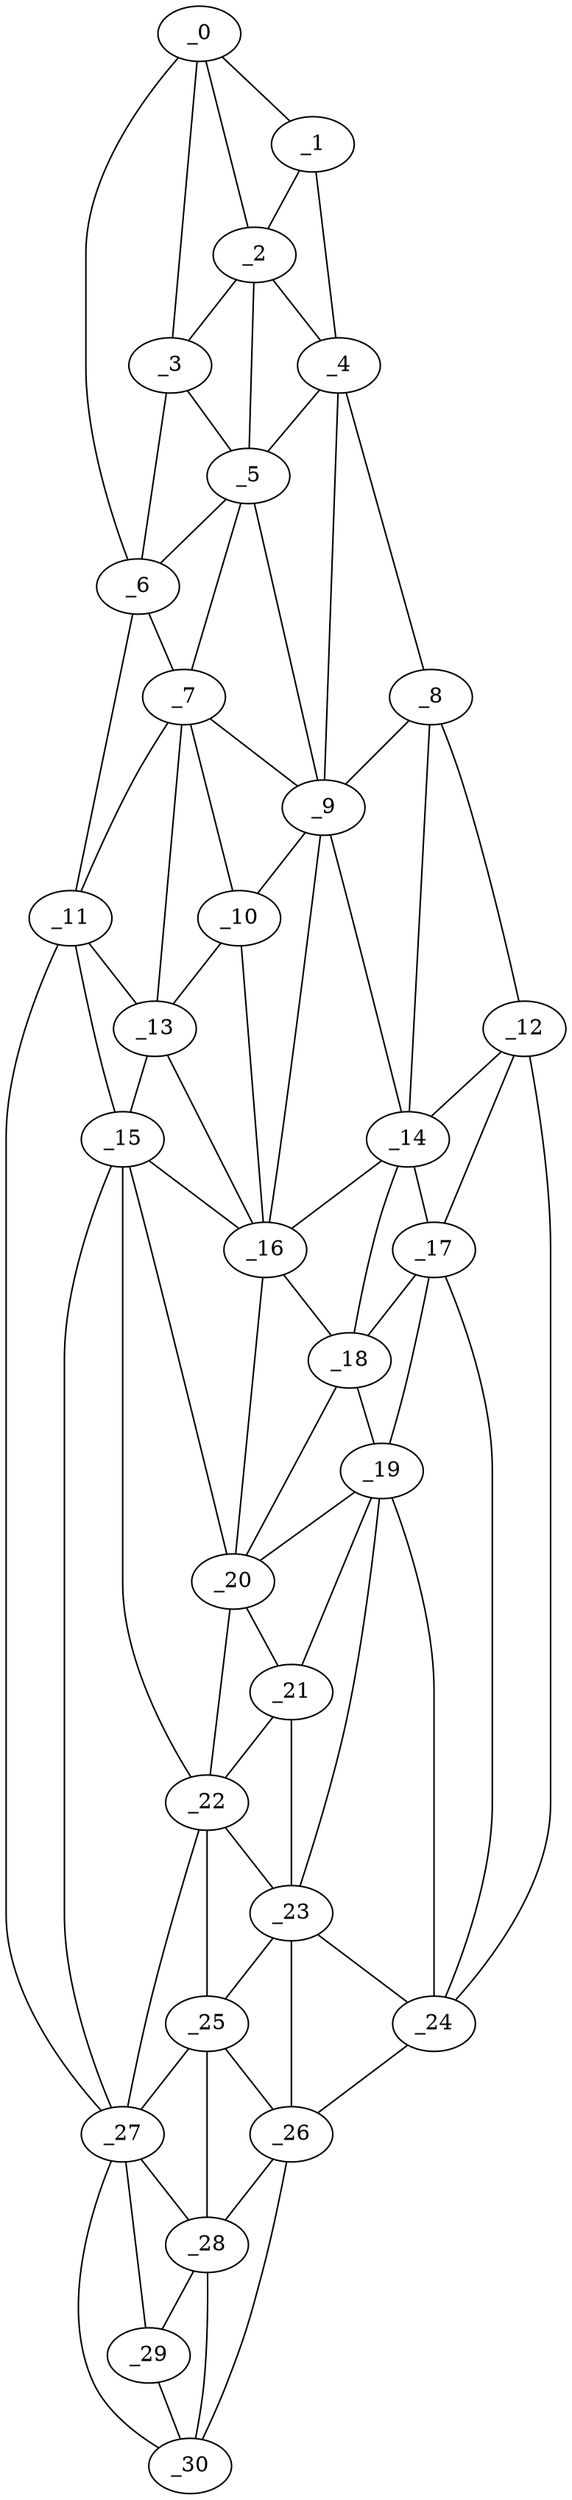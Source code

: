 graph "obj76__135.gxl" {
	_0	 [x=7,
		y=75];
	_1	 [x=9,
		y=68];
	_0 -- _1	 [valence=1];
	_2	 [x=23,
		y=63];
	_0 -- _2	 [valence=1];
	_3	 [x=37,
		y=82];
	_0 -- _3	 [valence=2];
	_6	 [x=49,
		y=86];
	_0 -- _6	 [valence=1];
	_1 -- _2	 [valence=2];
	_4	 [x=39,
		y=50];
	_1 -- _4	 [valence=1];
	_2 -- _3	 [valence=1];
	_2 -- _4	 [valence=1];
	_5	 [x=46,
		y=71];
	_2 -- _5	 [valence=2];
	_3 -- _5	 [valence=2];
	_3 -- _6	 [valence=1];
	_4 -- _5	 [valence=2];
	_8	 [x=54,
		y=43];
	_4 -- _8	 [valence=1];
	_9	 [x=58,
		y=59];
	_4 -- _9	 [valence=2];
	_5 -- _6	 [valence=2];
	_7	 [x=53,
		y=69];
	_5 -- _7	 [valence=1];
	_5 -- _9	 [valence=1];
	_6 -- _7	 [valence=2];
	_11	 [x=63,
		y=82];
	_6 -- _11	 [valence=1];
	_7 -- _9	 [valence=1];
	_10	 [x=58,
		y=67];
	_7 -- _10	 [valence=2];
	_7 -- _11	 [valence=2];
	_13	 [x=66,
		y=75];
	_7 -- _13	 [valence=2];
	_8 -- _9	 [valence=2];
	_12	 [x=65,
		y=42];
	_8 -- _12	 [valence=1];
	_14	 [x=68,
		y=54];
	_8 -- _14	 [valence=2];
	_9 -- _10	 [valence=2];
	_9 -- _14	 [valence=2];
	_16	 [x=71,
		y=62];
	_9 -- _16	 [valence=1];
	_10 -- _13	 [valence=2];
	_10 -- _16	 [valence=2];
	_11 -- _13	 [valence=2];
	_15	 [x=70,
		y=78];
	_11 -- _15	 [valence=1];
	_27	 [x=111,
		y=68];
	_11 -- _27	 [valence=1];
	_12 -- _14	 [valence=1];
	_17	 [x=73,
		y=45];
	_12 -- _17	 [valence=2];
	_24	 [x=99,
		y=46];
	_12 -- _24	 [valence=1];
	_13 -- _15	 [valence=2];
	_13 -- _16	 [valence=1];
	_14 -- _16	 [valence=1];
	_14 -- _17	 [valence=2];
	_18	 [x=75,
		y=51];
	_14 -- _18	 [valence=2];
	_15 -- _16	 [valence=2];
	_20	 [x=83,
		y=64];
	_15 -- _20	 [valence=2];
	_22	 [x=89,
		y=68];
	_15 -- _22	 [valence=1];
	_15 -- _27	 [valence=2];
	_16 -- _18	 [valence=2];
	_16 -- _20	 [valence=2];
	_17 -- _18	 [valence=1];
	_19	 [x=82,
		y=51];
	_17 -- _19	 [valence=2];
	_17 -- _24	 [valence=2];
	_18 -- _19	 [valence=2];
	_18 -- _20	 [valence=2];
	_19 -- _20	 [valence=2];
	_21	 [x=88,
		y=57];
	_19 -- _21	 [valence=2];
	_23	 [x=96,
		y=53];
	_19 -- _23	 [valence=2];
	_19 -- _24	 [valence=2];
	_20 -- _21	 [valence=1];
	_20 -- _22	 [valence=1];
	_21 -- _22	 [valence=2];
	_21 -- _23	 [valence=1];
	_22 -- _23	 [valence=1];
	_25	 [x=104,
		y=59];
	_22 -- _25	 [valence=1];
	_22 -- _27	 [valence=2];
	_23 -- _24	 [valence=1];
	_23 -- _25	 [valence=2];
	_26	 [x=106,
		y=47];
	_23 -- _26	 [valence=1];
	_24 -- _26	 [valence=1];
	_25 -- _26	 [valence=2];
	_25 -- _27	 [valence=2];
	_28	 [x=113,
		y=57];
	_25 -- _28	 [valence=2];
	_26 -- _28	 [valence=1];
	_30	 [x=124,
		y=52];
	_26 -- _30	 [valence=1];
	_27 -- _28	 [valence=1];
	_29	 [x=117,
		y=59];
	_27 -- _29	 [valence=1];
	_27 -- _30	 [valence=1];
	_28 -- _29	 [valence=2];
	_28 -- _30	 [valence=1];
	_29 -- _30	 [valence=2];
}
